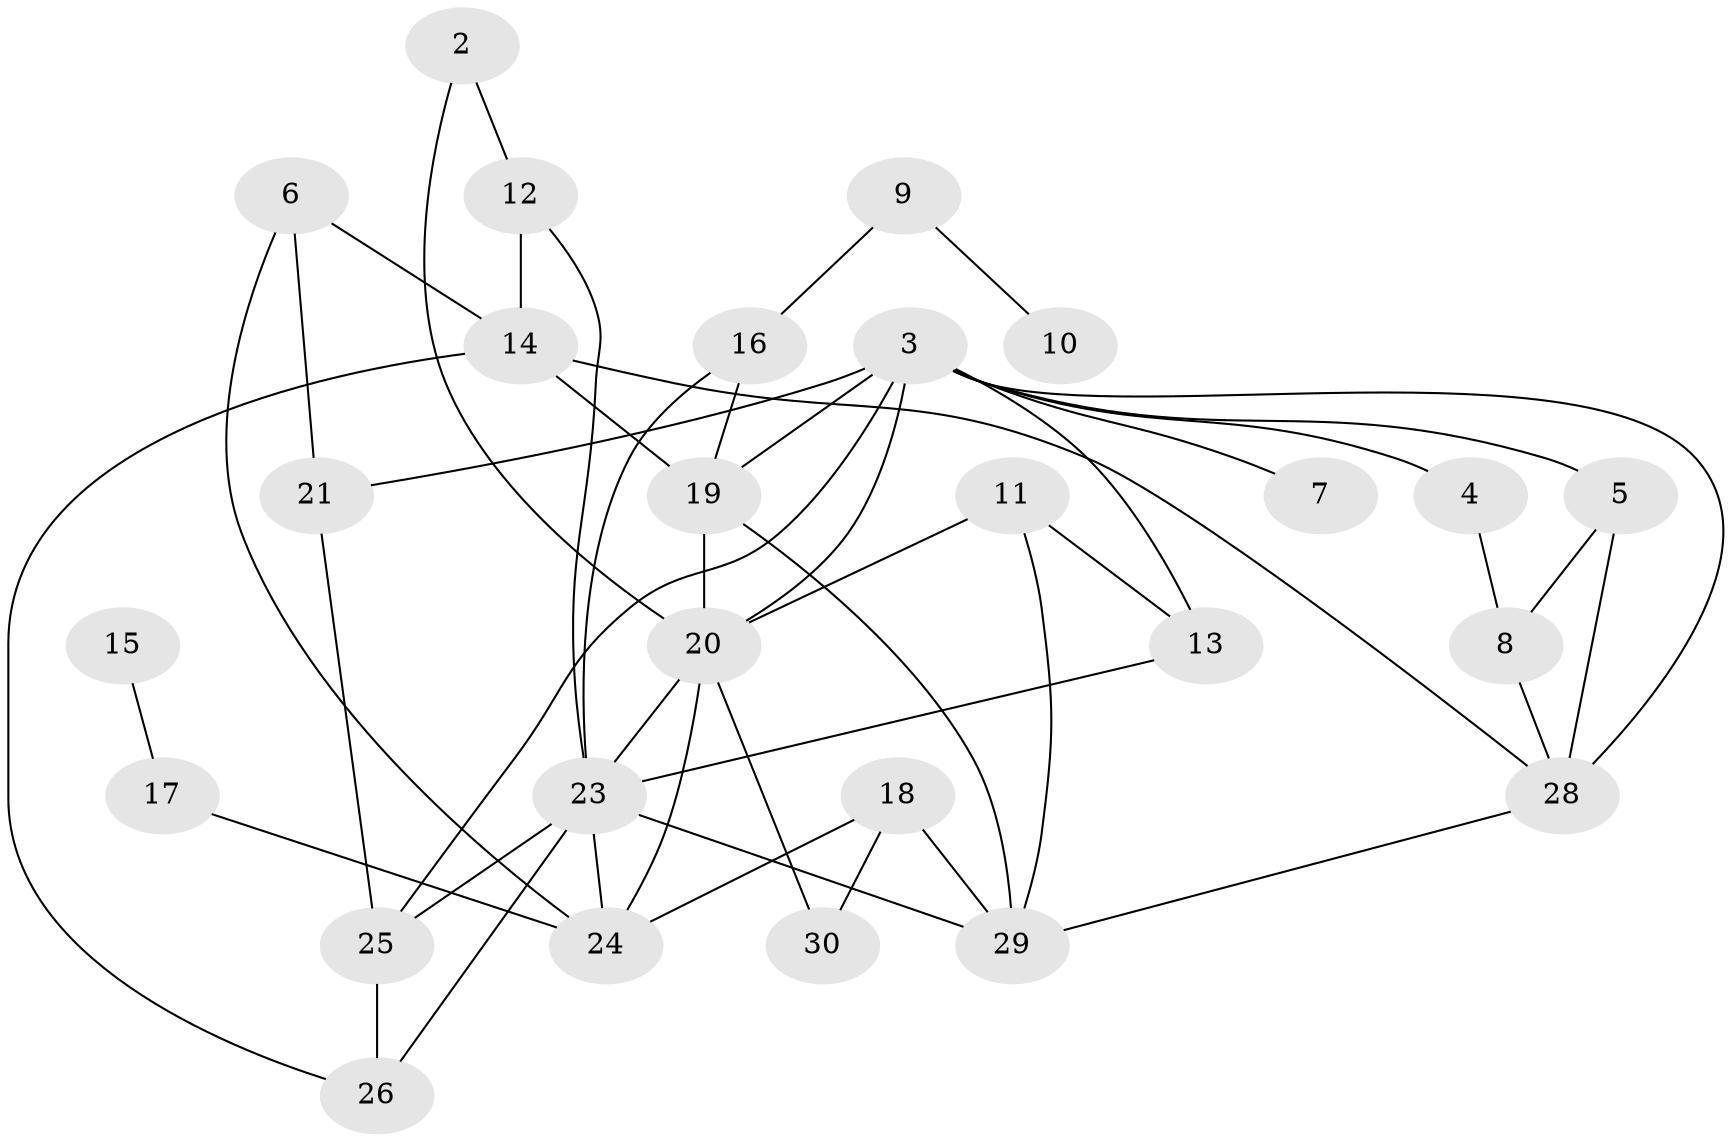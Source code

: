 // original degree distribution, {4: 0.26666666666666666, 1: 0.18333333333333332, 5: 0.08333333333333333, 3: 0.16666666666666666, 0: 0.03333333333333333, 2: 0.26666666666666666}
// Generated by graph-tools (version 1.1) at 2025/25/03/09/25 03:25:14]
// undirected, 27 vertices, 48 edges
graph export_dot {
graph [start="1"]
  node [color=gray90,style=filled];
  2;
  3;
  4;
  5;
  6;
  7;
  8;
  9;
  10;
  11;
  12;
  13;
  14;
  15;
  16;
  17;
  18;
  19;
  20;
  21;
  23;
  24;
  25;
  26;
  28;
  29;
  30;
  2 -- 12 [weight=1.0];
  2 -- 20 [weight=1.0];
  3 -- 4 [weight=1.0];
  3 -- 5 [weight=1.0];
  3 -- 7 [weight=1.0];
  3 -- 13 [weight=1.0];
  3 -- 19 [weight=1.0];
  3 -- 20 [weight=1.0];
  3 -- 21 [weight=1.0];
  3 -- 25 [weight=1.0];
  3 -- 28 [weight=1.0];
  4 -- 8 [weight=1.0];
  5 -- 8 [weight=1.0];
  5 -- 28 [weight=2.0];
  6 -- 14 [weight=1.0];
  6 -- 21 [weight=1.0];
  6 -- 24 [weight=1.0];
  8 -- 28 [weight=1.0];
  9 -- 10 [weight=1.0];
  9 -- 16 [weight=1.0];
  11 -- 13 [weight=1.0];
  11 -- 20 [weight=1.0];
  11 -- 29 [weight=1.0];
  12 -- 14 [weight=1.0];
  12 -- 23 [weight=1.0];
  13 -- 23 [weight=1.0];
  14 -- 19 [weight=1.0];
  14 -- 26 [weight=1.0];
  14 -- 28 [weight=1.0];
  15 -- 17 [weight=1.0];
  16 -- 19 [weight=1.0];
  16 -- 23 [weight=1.0];
  17 -- 24 [weight=1.0];
  18 -- 24 [weight=1.0];
  18 -- 29 [weight=1.0];
  18 -- 30 [weight=1.0];
  19 -- 20 [weight=1.0];
  19 -- 29 [weight=1.0];
  20 -- 23 [weight=3.0];
  20 -- 24 [weight=1.0];
  20 -- 30 [weight=1.0];
  21 -- 25 [weight=1.0];
  23 -- 24 [weight=1.0];
  23 -- 25 [weight=1.0];
  23 -- 26 [weight=1.0];
  23 -- 29 [weight=1.0];
  25 -- 26 [weight=1.0];
  28 -- 29 [weight=1.0];
}
